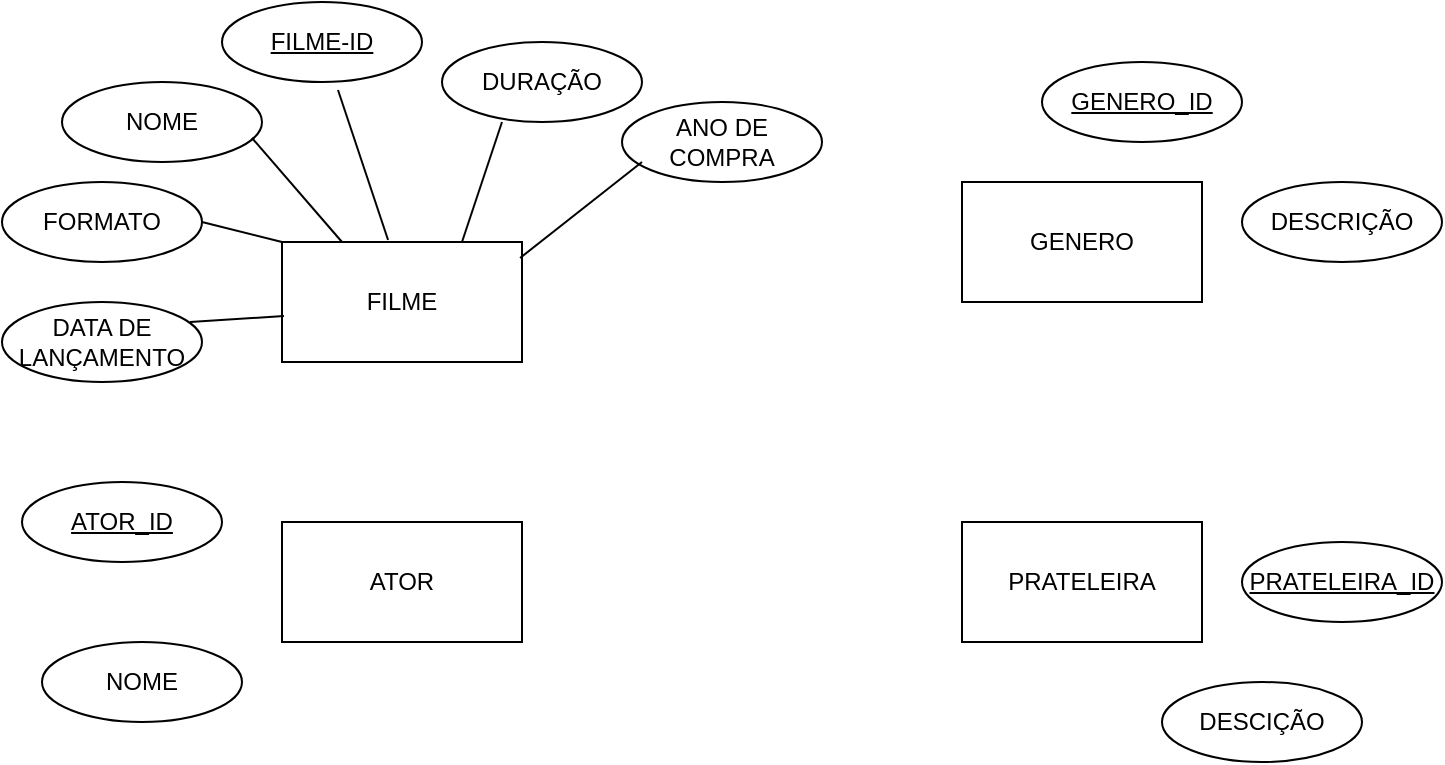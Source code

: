 <mxfile version="26.1.0">
  <diagram id="R2lEEEUBdFMjLlhIrx00" name="Page-1">
    <mxGraphModel dx="1114" dy="592" grid="1" gridSize="10" guides="1" tooltips="1" connect="1" arrows="1" fold="1" page="1" pageScale="1" pageWidth="850" pageHeight="1100" math="0" shadow="0" extFonts="Permanent Marker^https://fonts.googleapis.com/css?family=Permanent+Marker">
      <root>
        <mxCell id="0" />
        <mxCell id="1" parent="0" />
        <mxCell id="_xs2vwuISeTK9iG5KGit-4" value="FILME" style="rounded=0;whiteSpace=wrap;html=1;" vertex="1" parent="1">
          <mxGeometry x="210" y="180" width="120" height="60" as="geometry" />
        </mxCell>
        <mxCell id="_xs2vwuISeTK9iG5KGit-5" value="GENERO" style="rounded=0;whiteSpace=wrap;html=1;" vertex="1" parent="1">
          <mxGeometry x="550" y="150" width="120" height="60" as="geometry" />
        </mxCell>
        <mxCell id="_xs2vwuISeTK9iG5KGit-6" value="ATOR" style="rounded=0;whiteSpace=wrap;html=1;" vertex="1" parent="1">
          <mxGeometry x="210" y="320" width="120" height="60" as="geometry" />
        </mxCell>
        <mxCell id="_xs2vwuISeTK9iG5KGit-7" value="PRATELEIRA" style="rounded=0;whiteSpace=wrap;html=1;" vertex="1" parent="1">
          <mxGeometry x="550" y="320" width="120" height="60" as="geometry" />
        </mxCell>
        <mxCell id="_xs2vwuISeTK9iG5KGit-9" value="NOME" style="ellipse;whiteSpace=wrap;html=1;align=center;" vertex="1" parent="1">
          <mxGeometry x="100" y="100" width="100" height="40" as="geometry" />
        </mxCell>
        <mxCell id="_xs2vwuISeTK9iG5KGit-10" value="FILME-ID" style="ellipse;whiteSpace=wrap;html=1;align=center;fontStyle=4;" vertex="1" parent="1">
          <mxGeometry x="180" y="60" width="100" height="40" as="geometry" />
        </mxCell>
        <mxCell id="_xs2vwuISeTK9iG5KGit-11" value="FORMATO" style="ellipse;whiteSpace=wrap;html=1;align=center;" vertex="1" parent="1">
          <mxGeometry x="70" y="150" width="100" height="40" as="geometry" />
        </mxCell>
        <mxCell id="_xs2vwuISeTK9iG5KGit-12" value="DATA DE LANÇAMENTO" style="ellipse;whiteSpace=wrap;html=1;align=center;" vertex="1" parent="1">
          <mxGeometry x="70" y="210" width="100" height="40" as="geometry" />
        </mxCell>
        <mxCell id="_xs2vwuISeTK9iG5KGit-13" value="DURAÇÃO" style="ellipse;whiteSpace=wrap;html=1;align=center;" vertex="1" parent="1">
          <mxGeometry x="290" y="80" width="100" height="40" as="geometry" />
        </mxCell>
        <mxCell id="_xs2vwuISeTK9iG5KGit-14" value="ANO DE COMPRA" style="ellipse;whiteSpace=wrap;html=1;align=center;" vertex="1" parent="1">
          <mxGeometry x="380" y="110" width="100" height="40" as="geometry" />
        </mxCell>
        <mxCell id="_xs2vwuISeTK9iG5KGit-17" value="GENERO_ID" style="ellipse;whiteSpace=wrap;html=1;align=center;fontStyle=4;" vertex="1" parent="1">
          <mxGeometry x="590" y="90" width="100" height="40" as="geometry" />
        </mxCell>
        <mxCell id="_xs2vwuISeTK9iG5KGit-18" value="DESCRIÇÃO" style="ellipse;whiteSpace=wrap;html=1;align=center;" vertex="1" parent="1">
          <mxGeometry x="690" y="150" width="100" height="40" as="geometry" />
        </mxCell>
        <mxCell id="_xs2vwuISeTK9iG5KGit-19" value="ATOR_ID" style="ellipse;whiteSpace=wrap;html=1;align=center;fontStyle=4;" vertex="1" parent="1">
          <mxGeometry x="80" y="300" width="100" height="40" as="geometry" />
        </mxCell>
        <mxCell id="_xs2vwuISeTK9iG5KGit-20" value="NOME" style="ellipse;whiteSpace=wrap;html=1;align=center;" vertex="1" parent="1">
          <mxGeometry x="90" y="380" width="100" height="40" as="geometry" />
        </mxCell>
        <mxCell id="_xs2vwuISeTK9iG5KGit-21" value="DESCIÇÃO" style="ellipse;whiteSpace=wrap;html=1;align=center;" vertex="1" parent="1">
          <mxGeometry x="650" y="400" width="100" height="40" as="geometry" />
        </mxCell>
        <mxCell id="_xs2vwuISeTK9iG5KGit-23" value="PRATELEIRA_ID" style="ellipse;whiteSpace=wrap;html=1;align=center;fontStyle=4;" vertex="1" parent="1">
          <mxGeometry x="690" y="330" width="100" height="40" as="geometry" />
        </mxCell>
        <mxCell id="_xs2vwuISeTK9iG5KGit-26" value="" style="endArrow=none;html=1;rounded=0;exitX=0.75;exitY=0;exitDx=0;exitDy=0;" edge="1" parent="1" source="_xs2vwuISeTK9iG5KGit-4">
          <mxGeometry width="50" height="50" relative="1" as="geometry">
            <mxPoint x="270" y="170" as="sourcePoint" />
            <mxPoint x="320" y="120" as="targetPoint" />
          </mxGeometry>
        </mxCell>
        <mxCell id="_xs2vwuISeTK9iG5KGit-28" value="" style="endArrow=none;html=1;rounded=0;exitX=0.008;exitY=0.617;exitDx=0;exitDy=0;entryX=0.94;entryY=0.25;entryDx=0;entryDy=0;entryPerimeter=0;exitPerimeter=0;" edge="1" parent="1" source="_xs2vwuISeTK9iG5KGit-4" target="_xs2vwuISeTK9iG5KGit-12">
          <mxGeometry width="50" height="50" relative="1" as="geometry">
            <mxPoint x="320" y="170" as="sourcePoint" />
            <mxPoint x="340" y="140" as="targetPoint" />
          </mxGeometry>
        </mxCell>
        <mxCell id="_xs2vwuISeTK9iG5KGit-29" value="" style="endArrow=none;html=1;rounded=0;exitX=0.25;exitY=0;exitDx=0;exitDy=0;entryX=0.95;entryY=0.7;entryDx=0;entryDy=0;entryPerimeter=0;" edge="1" parent="1" source="_xs2vwuISeTK9iG5KGit-4" target="_xs2vwuISeTK9iG5KGit-9">
          <mxGeometry width="50" height="50" relative="1" as="geometry">
            <mxPoint x="330" y="180" as="sourcePoint" />
            <mxPoint x="350" y="150" as="targetPoint" />
          </mxGeometry>
        </mxCell>
        <mxCell id="_xs2vwuISeTK9iG5KGit-30" value="" style="endArrow=none;html=1;rounded=0;exitX=0.442;exitY=-0.017;exitDx=0;exitDy=0;entryX=0.58;entryY=1.1;entryDx=0;entryDy=0;entryPerimeter=0;exitPerimeter=0;" edge="1" parent="1" source="_xs2vwuISeTK9iG5KGit-4" target="_xs2vwuISeTK9iG5KGit-10">
          <mxGeometry width="50" height="50" relative="1" as="geometry">
            <mxPoint x="250" y="190" as="sourcePoint" />
            <mxPoint x="205" y="138" as="targetPoint" />
          </mxGeometry>
        </mxCell>
        <mxCell id="_xs2vwuISeTK9iG5KGit-31" value="" style="endArrow=none;html=1;rounded=0;exitX=0;exitY=0;exitDx=0;exitDy=0;entryX=1;entryY=0.5;entryDx=0;entryDy=0;" edge="1" parent="1" source="_xs2vwuISeTK9iG5KGit-4" target="_xs2vwuISeTK9iG5KGit-11">
          <mxGeometry width="50" height="50" relative="1" as="geometry">
            <mxPoint x="260" y="200" as="sourcePoint" />
            <mxPoint x="215" y="148" as="targetPoint" />
          </mxGeometry>
        </mxCell>
        <mxCell id="_xs2vwuISeTK9iG5KGit-32" value="" style="endArrow=none;html=1;rounded=0;exitX=0.992;exitY=0.133;exitDx=0;exitDy=0;exitPerimeter=0;" edge="1" parent="1" source="_xs2vwuISeTK9iG5KGit-4">
          <mxGeometry width="50" height="50" relative="1" as="geometry">
            <mxPoint x="340" y="190" as="sourcePoint" />
            <mxPoint x="390" y="140" as="targetPoint" />
          </mxGeometry>
        </mxCell>
      </root>
    </mxGraphModel>
  </diagram>
</mxfile>
